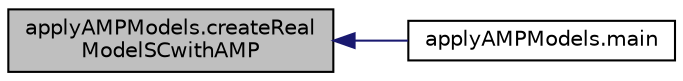 digraph "applyAMPModels.createRealModelSCwithAMP"
{
  edge [fontname="Helvetica",fontsize="10",labelfontname="Helvetica",labelfontsize="10"];
  node [fontname="Helvetica",fontsize="10",shape=record];
  rankdir="LR";
  Node5 [label="applyAMPModels.createReal\lModelSCwithAMP",height=0.2,width=0.4,color="black", fillcolor="grey75", style="filled", fontcolor="black"];
  Node5 -> Node6 [dir="back",color="midnightblue",fontsize="10",style="solid",fontname="Helvetica"];
  Node6 [label="applyAMPModels.main",height=0.2,width=0.4,color="black", fillcolor="white", style="filled",URL="$namespaceapply_a_m_p_models.html#ac1922194d435449fb9ccda62eafbf5dc"];
}
